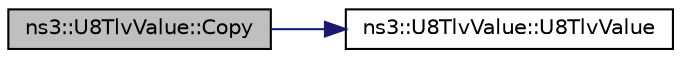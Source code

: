 digraph "ns3::U8TlvValue::Copy"
{
 // LATEX_PDF_SIZE
  edge [fontname="Helvetica",fontsize="10",labelfontname="Helvetica",labelfontsize="10"];
  node [fontname="Helvetica",fontsize="10",shape=record];
  rankdir="LR";
  Node1 [label="ns3::U8TlvValue::Copy",height=0.2,width=0.4,color="black", fillcolor="grey75", style="filled", fontcolor="black",tooltip="Copy."];
  Node1 -> Node2 [color="midnightblue",fontsize="10",style="solid",fontname="Helvetica"];
  Node2 [label="ns3::U8TlvValue::U8TlvValue",height=0.2,width=0.4,color="black", fillcolor="white", style="filled",URL="$classns3_1_1_u8_tlv_value.html#afc2a6a8a84241621d2fdc4ec368f8913",tooltip=" "];
}
